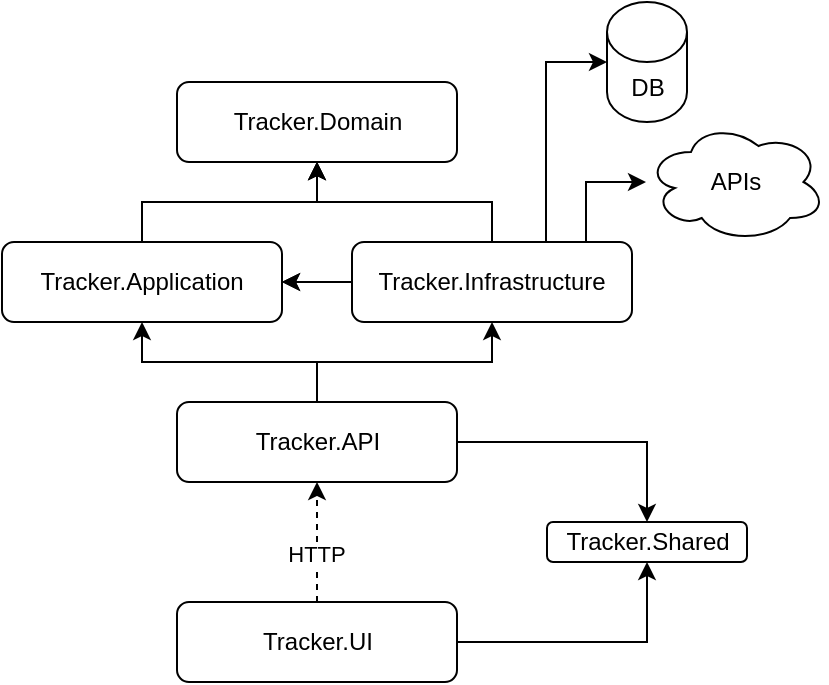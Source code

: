 <mxfile version="26.0.16">
  <diagram name="Page-1" id="xWDSIUf2icwqw7MB7pfX">
    <mxGraphModel dx="683" dy="400" grid="1" gridSize="10" guides="1" tooltips="1" connect="1" arrows="1" fold="1" page="1" pageScale="1" pageWidth="850" pageHeight="1100" math="0" shadow="0">
      <root>
        <mxCell id="0" />
        <mxCell id="1" parent="0" />
        <mxCell id="LQyrGI2XxT-9XyQfDdMO-31" style="edgeStyle=orthogonalEdgeStyle;rounded=0;orthogonalLoop=1;jettySize=auto;html=1;" edge="1" parent="1" source="LQyrGI2XxT-9XyQfDdMO-5" target="LQyrGI2XxT-9XyQfDdMO-2">
          <mxGeometry relative="1" as="geometry" />
        </mxCell>
        <mxCell id="LQyrGI2XxT-9XyQfDdMO-35" style="edgeStyle=orthogonalEdgeStyle;rounded=0;orthogonalLoop=1;jettySize=auto;html=1;" edge="1" parent="1" source="LQyrGI2XxT-9XyQfDdMO-1" target="LQyrGI2XxT-9XyQfDdMO-18">
          <mxGeometry relative="1" as="geometry">
            <Array as="points">
              <mxPoint x="540" y="290" />
            </Array>
          </mxGeometry>
        </mxCell>
        <mxCell id="LQyrGI2XxT-9XyQfDdMO-38" style="edgeStyle=orthogonalEdgeStyle;rounded=0;orthogonalLoop=1;jettySize=auto;html=1;" edge="1" parent="1" source="LQyrGI2XxT-9XyQfDdMO-1" target="LQyrGI2XxT-9XyQfDdMO-37">
          <mxGeometry relative="1" as="geometry">
            <Array as="points">
              <mxPoint x="560" y="350" />
            </Array>
          </mxGeometry>
        </mxCell>
        <mxCell id="LQyrGI2XxT-9XyQfDdMO-2" value="Tracker.Domain" style="rounded=1;whiteSpace=wrap;html=1;" vertex="1" parent="1">
          <mxGeometry x="355.5" y="300" width="140" height="40" as="geometry" />
        </mxCell>
        <mxCell id="LQyrGI2XxT-9XyQfDdMO-33" style="edgeStyle=orthogonalEdgeStyle;rounded=0;orthogonalLoop=1;jettySize=auto;html=1;" edge="1" parent="1" source="LQyrGI2XxT-9XyQfDdMO-1" target="LQyrGI2XxT-9XyQfDdMO-5">
          <mxGeometry relative="1" as="geometry">
            <Array as="points" />
          </mxGeometry>
        </mxCell>
        <mxCell id="LQyrGI2XxT-9XyQfDdMO-45" style="edgeStyle=orthogonalEdgeStyle;rounded=0;orthogonalLoop=1;jettySize=auto;html=1;" edge="1" parent="1" source="LQyrGI2XxT-9XyQfDdMO-3" target="LQyrGI2XxT-9XyQfDdMO-1">
          <mxGeometry relative="1" as="geometry">
            <Array as="points">
              <mxPoint x="426" y="440" />
              <mxPoint x="513" y="440" />
            </Array>
          </mxGeometry>
        </mxCell>
        <mxCell id="LQyrGI2XxT-9XyQfDdMO-46" style="edgeStyle=orthogonalEdgeStyle;rounded=0;orthogonalLoop=1;jettySize=auto;html=1;" edge="1" parent="1" source="LQyrGI2XxT-9XyQfDdMO-3" target="LQyrGI2XxT-9XyQfDdMO-5">
          <mxGeometry relative="1" as="geometry">
            <Array as="points">
              <mxPoint x="426" y="440" />
              <mxPoint x="338" y="440" />
            </Array>
          </mxGeometry>
        </mxCell>
        <mxCell id="LQyrGI2XxT-9XyQfDdMO-51" style="edgeStyle=orthogonalEdgeStyle;rounded=0;orthogonalLoop=1;jettySize=auto;html=1;" edge="1" parent="1" source="LQyrGI2XxT-9XyQfDdMO-3" target="LQyrGI2XxT-9XyQfDdMO-49">
          <mxGeometry relative="1" as="geometry" />
        </mxCell>
        <mxCell id="LQyrGI2XxT-9XyQfDdMO-3" value="Tracker.API" style="rounded=1;whiteSpace=wrap;html=1;" vertex="1" parent="1">
          <mxGeometry x="355.5" y="460" width="140" height="40" as="geometry" />
        </mxCell>
        <mxCell id="LQyrGI2XxT-9XyQfDdMO-50" style="edgeStyle=orthogonalEdgeStyle;rounded=0;orthogonalLoop=1;jettySize=auto;html=1;entryX=0.5;entryY=1;entryDx=0;entryDy=0;" edge="1" parent="1" source="LQyrGI2XxT-9XyQfDdMO-4" target="LQyrGI2XxT-9XyQfDdMO-49">
          <mxGeometry relative="1" as="geometry" />
        </mxCell>
        <mxCell id="LQyrGI2XxT-9XyQfDdMO-52" style="edgeStyle=orthogonalEdgeStyle;rounded=0;orthogonalLoop=1;jettySize=auto;html=1;dashed=1;" edge="1" parent="1" source="LQyrGI2XxT-9XyQfDdMO-4" target="LQyrGI2XxT-9XyQfDdMO-3">
          <mxGeometry relative="1" as="geometry" />
        </mxCell>
        <mxCell id="LQyrGI2XxT-9XyQfDdMO-53" value="HTTP" style="edgeLabel;html=1;align=center;verticalAlign=middle;resizable=0;points=[];" vertex="1" connectable="0" parent="LQyrGI2XxT-9XyQfDdMO-52">
          <mxGeometry x="-0.191" y="1" relative="1" as="geometry">
            <mxPoint as="offset" />
          </mxGeometry>
        </mxCell>
        <mxCell id="LQyrGI2XxT-9XyQfDdMO-4" value="Tracker.UI" style="rounded=1;whiteSpace=wrap;html=1;" vertex="1" parent="1">
          <mxGeometry x="355.5" y="560" width="140" height="40" as="geometry" />
        </mxCell>
        <mxCell id="LQyrGI2XxT-9XyQfDdMO-32" style="edgeStyle=orthogonalEdgeStyle;rounded=0;orthogonalLoop=1;jettySize=auto;html=1;" edge="1" parent="1" source="LQyrGI2XxT-9XyQfDdMO-5" target="LQyrGI2XxT-9XyQfDdMO-2">
          <mxGeometry relative="1" as="geometry" />
        </mxCell>
        <mxCell id="LQyrGI2XxT-9XyQfDdMO-18" value="DB" style="shape=cylinder3;whiteSpace=wrap;html=1;boundedLbl=1;backgroundOutline=1;size=15;" vertex="1" parent="1">
          <mxGeometry x="570.5" y="260" width="40" height="60" as="geometry" />
        </mxCell>
        <mxCell id="LQyrGI2XxT-9XyQfDdMO-37" value="APIs" style="ellipse;shape=cloud;whiteSpace=wrap;html=1;" vertex="1" parent="1">
          <mxGeometry x="590" y="320" width="90" height="60" as="geometry" />
        </mxCell>
        <mxCell id="LQyrGI2XxT-9XyQfDdMO-41" style="edgeStyle=orthogonalEdgeStyle;rounded=0;orthogonalLoop=1;jettySize=auto;html=1;" edge="1" parent="1" source="LQyrGI2XxT-9XyQfDdMO-1" target="LQyrGI2XxT-9XyQfDdMO-2">
          <mxGeometry relative="1" as="geometry" />
        </mxCell>
        <mxCell id="LQyrGI2XxT-9XyQfDdMO-1" value="Tracker.Infrastructure" style="rounded=1;whiteSpace=wrap;html=1;" vertex="1" parent="1">
          <mxGeometry x="443" y="380" width="140" height="40" as="geometry" />
        </mxCell>
        <mxCell id="LQyrGI2XxT-9XyQfDdMO-40" value="" style="edgeStyle=orthogonalEdgeStyle;rounded=0;orthogonalLoop=1;jettySize=auto;html=1;" edge="1" parent="1" source="LQyrGI2XxT-9XyQfDdMO-1" target="LQyrGI2XxT-9XyQfDdMO-5">
          <mxGeometry relative="1" as="geometry">
            <mxPoint x="450" y="400" as="sourcePoint" />
            <mxPoint x="310" y="340" as="targetPoint" />
          </mxGeometry>
        </mxCell>
        <mxCell id="LQyrGI2XxT-9XyQfDdMO-5" value="Tracker.Application" style="rounded=1;whiteSpace=wrap;html=1;" vertex="1" parent="1">
          <mxGeometry x="268" y="380" width="140" height="40" as="geometry" />
        </mxCell>
        <mxCell id="LQyrGI2XxT-9XyQfDdMO-49" value="Tracker.Shared" style="rounded=1;whiteSpace=wrap;html=1;" vertex="1" parent="1">
          <mxGeometry x="540.5" y="520" width="100" height="20" as="geometry" />
        </mxCell>
      </root>
    </mxGraphModel>
  </diagram>
</mxfile>

